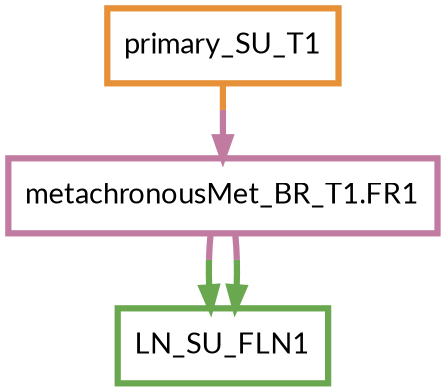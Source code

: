 digraph  {
dpi=600;size=3.5;
LN_SU_FLN1 [color="#6aa84fff", fillcolor=white, fontname=Lato, penwidth="3.0", shape=box];
"metachronousMet_BR_T1.FR1" [color="#c27ba0ff", fillcolor=white, fontname=Lato, penwidth="3.0", shape=box];
primary_SU_T1 [color="#e69138ff", fillcolor=white, fontname=Lato, penwidth="3.0", shape=box];
"metachronousMet_BR_T1.FR1" -> LN_SU_FLN1  [color="#c27ba0ff;0.5:#6aa84fff", key=0, penwidth=3];
"metachronousMet_BR_T1.FR1" -> LN_SU_FLN1  [color="#c27ba0ff;0.5:#6aa84fff", key=1, penwidth=3];
primary_SU_T1 -> "metachronousMet_BR_T1.FR1"  [color="#e69138ff;0.5:#c27ba0ff", key=0, penwidth=3];
}
